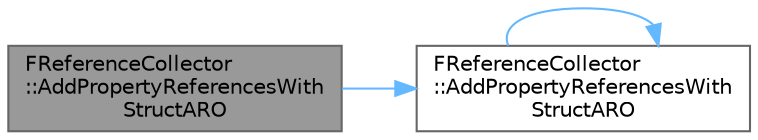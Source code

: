 digraph "FReferenceCollector::AddPropertyReferencesWithStructARO"
{
 // INTERACTIVE_SVG=YES
 // LATEX_PDF_SIZE
  bgcolor="transparent";
  edge [fontname=Helvetica,fontsize=10,labelfontname=Helvetica,labelfontsize=10];
  node [fontname=Helvetica,fontsize=10,shape=box,height=0.2,width=0.4];
  rankdir="LR";
  Node1 [id="Node000001",label="FReferenceCollector\l::AddPropertyReferencesWith\lStructARO",height=0.2,width=0.4,color="gray40", fillcolor="grey60", style="filled", fontcolor="black",tooltip="Same as AddPropertyReferences but also calls AddStructReferencedObjects on all nested structs."];
  Node1 -> Node2 [id="edge1_Node000001_Node000002",color="steelblue1",style="solid",tooltip=" "];
  Node2 [id="Node000002",label="FReferenceCollector\l::AddPropertyReferencesWith\lStructARO",height=0.2,width=0.4,color="grey40", fillcolor="white", style="filled",URL="$d9/d05/classFReferenceCollector.html#a75dbab7c2343cbe939cfb0f5eee4a549",tooltip="Same as AddPropertyReferences but also calls AddStructReferencedObjects on Struct and all nested stru..."];
  Node2 -> Node2 [id="edge2_Node000002_Node000002",color="steelblue1",style="solid",tooltip=" "];
}
